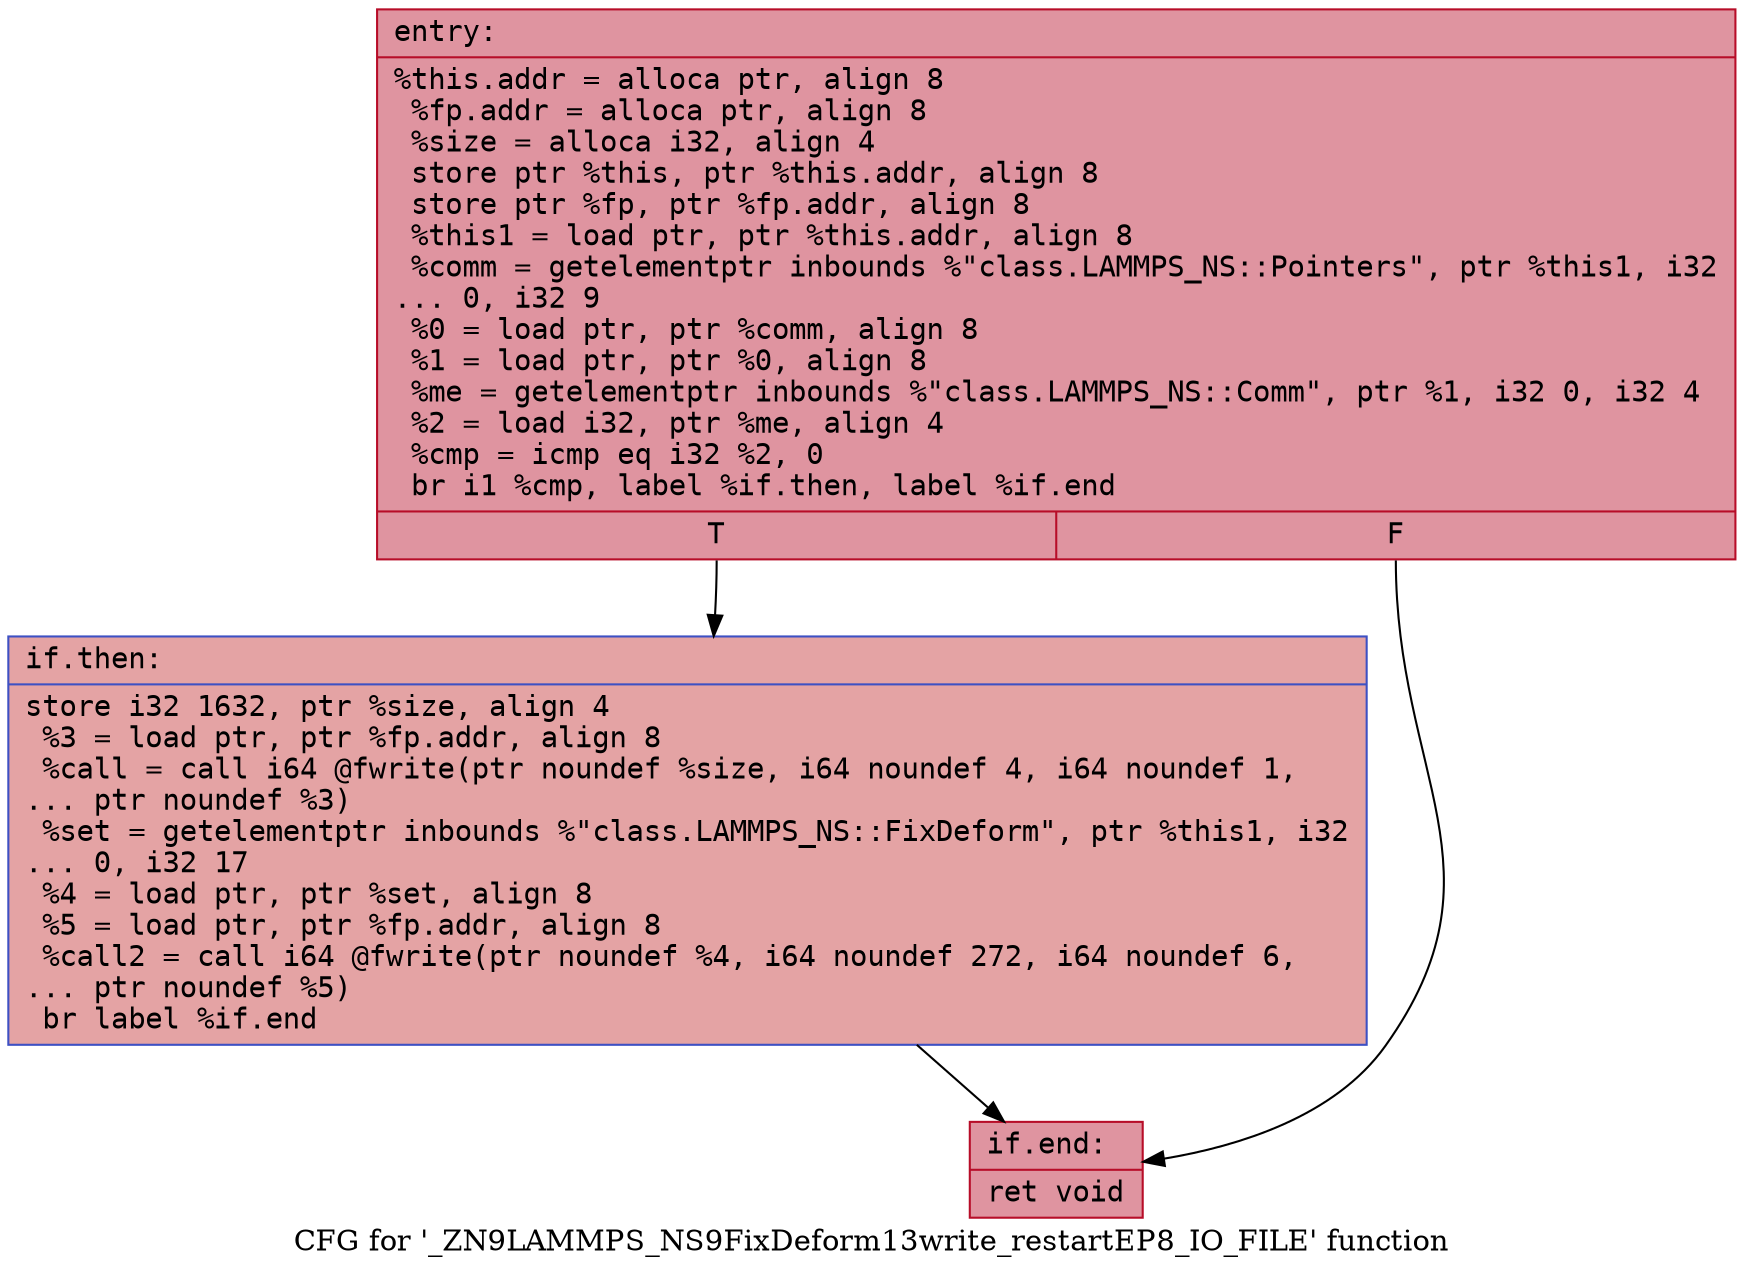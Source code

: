 digraph "CFG for '_ZN9LAMMPS_NS9FixDeform13write_restartEP8_IO_FILE' function" {
	label="CFG for '_ZN9LAMMPS_NS9FixDeform13write_restartEP8_IO_FILE' function";

	Node0x558e84f9d040 [shape=record,color="#b70d28ff", style=filled, fillcolor="#b70d2870" fontname="Courier",label="{entry:\l|  %this.addr = alloca ptr, align 8\l  %fp.addr = alloca ptr, align 8\l  %size = alloca i32, align 4\l  store ptr %this, ptr %this.addr, align 8\l  store ptr %fp, ptr %fp.addr, align 8\l  %this1 = load ptr, ptr %this.addr, align 8\l  %comm = getelementptr inbounds %\"class.LAMMPS_NS::Pointers\", ptr %this1, i32\l... 0, i32 9\l  %0 = load ptr, ptr %comm, align 8\l  %1 = load ptr, ptr %0, align 8\l  %me = getelementptr inbounds %\"class.LAMMPS_NS::Comm\", ptr %1, i32 0, i32 4\l  %2 = load i32, ptr %me, align 4\l  %cmp = icmp eq i32 %2, 0\l  br i1 %cmp, label %if.then, label %if.end\l|{<s0>T|<s1>F}}"];
	Node0x558e84f9d040:s0 -> Node0x558e84f9d7b0[tooltip="entry -> if.then\nProbability 37.50%" ];
	Node0x558e84f9d040:s1 -> Node0x558e84f9d820[tooltip="entry -> if.end\nProbability 62.50%" ];
	Node0x558e84f9d7b0 [shape=record,color="#3d50c3ff", style=filled, fillcolor="#c32e3170" fontname="Courier",label="{if.then:\l|  store i32 1632, ptr %size, align 4\l  %3 = load ptr, ptr %fp.addr, align 8\l  %call = call i64 @fwrite(ptr noundef %size, i64 noundef 4, i64 noundef 1,\l... ptr noundef %3)\l  %set = getelementptr inbounds %\"class.LAMMPS_NS::FixDeform\", ptr %this1, i32\l... 0, i32 17\l  %4 = load ptr, ptr %set, align 8\l  %5 = load ptr, ptr %fp.addr, align 8\l  %call2 = call i64 @fwrite(ptr noundef %4, i64 noundef 272, i64 noundef 6,\l... ptr noundef %5)\l  br label %if.end\l}"];
	Node0x558e84f9d7b0 -> Node0x558e84f9d820[tooltip="if.then -> if.end\nProbability 100.00%" ];
	Node0x558e84f9d820 [shape=record,color="#b70d28ff", style=filled, fillcolor="#b70d2870" fontname="Courier",label="{if.end:\l|  ret void\l}"];
}
